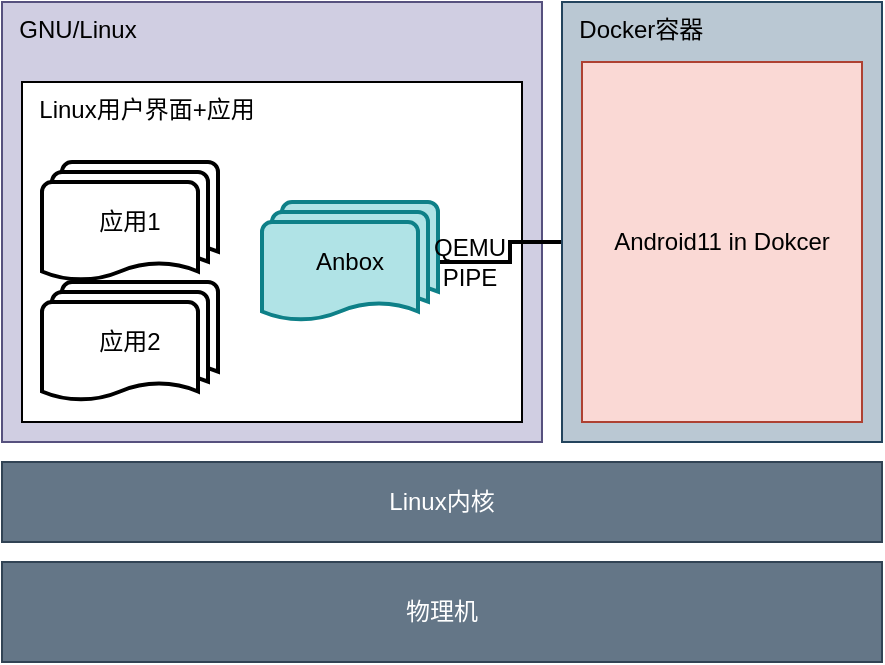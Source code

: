 <mxfile version="20.2.3" type="device"><diagram id="BWZ64X02QRxM8R3yrkuW" name="Page-1"><mxGraphModel dx="990" dy="547" grid="1" gridSize="10" guides="1" tooltips="1" connect="1" arrows="1" fold="1" page="1" pageScale="1" pageWidth="827" pageHeight="1169" math="0" shadow="0"><root><mxCell id="0"/><mxCell id="1" parent="0"/><mxCell id="dfGxnwlHYl9-c2D9PV9k-5" value="Linux内核" style="rounded=0;whiteSpace=wrap;html=1;fillColor=#647687;fontColor=#ffffff;strokeColor=#314354;align=center;horizontal=1;verticalAlign=middle;" parent="1" vertex="1"><mxGeometry x="180" y="380" width="440" height="40" as="geometry"/></mxCell><mxCell id="dfGxnwlHYl9-c2D9PV9k-3" value="物理机" style="rounded=0;whiteSpace=wrap;html=1;fillColor=#647687;fontColor=#ffffff;strokeColor=#314354;" parent="1" vertex="1"><mxGeometry x="180" y="430" width="440" height="50" as="geometry"/></mxCell><mxCell id="dfGxnwlHYl9-c2D9PV9k-8" value="&amp;nbsp; GNU/Linux" style="rounded=0;whiteSpace=wrap;html=1;fillColor=#d0cee2;strokeColor=#56517e;align=left;verticalAlign=top;" parent="1" vertex="1"><mxGeometry x="180" y="150" width="270" height="220" as="geometry"/></mxCell><mxCell id="dfGxnwlHYl9-c2D9PV9k-11" value="&amp;nbsp; Linux用户界面+应用" style="rounded=0;whiteSpace=wrap;html=1;align=left;verticalAlign=top;" parent="1" vertex="1"><mxGeometry x="190" y="190" width="250" height="170" as="geometry"/></mxCell><mxCell id="dfGxnwlHYl9-c2D9PV9k-18" value="应用1" style="strokeWidth=2;html=1;shape=mxgraph.flowchart.multi-document;whiteSpace=wrap;" parent="1" vertex="1"><mxGeometry x="200" y="230" width="88" height="60" as="geometry"/></mxCell><mxCell id="dfGxnwlHYl9-c2D9PV9k-29" style="edgeStyle=orthogonalEdgeStyle;rounded=0;orthogonalLoop=1;jettySize=auto;html=1;startArrow=none;startFill=0;endArrow=none;endFill=0;strokeWidth=2;" parent="1" source="dfGxnwlHYl9-c2D9PV9k-19" target="dfGxnwlHYl9-c2D9PV9k-27" edge="1"><mxGeometry relative="1" as="geometry"/></mxCell><mxCell id="dfGxnwlHYl9-c2D9PV9k-19" value="Anbox" style="strokeWidth=2;html=1;shape=mxgraph.flowchart.multi-document;whiteSpace=wrap;fillColor=#b0e3e6;strokeColor=#0e8088;" parent="1" vertex="1"><mxGeometry x="310" y="250" width="88" height="60" as="geometry"/></mxCell><mxCell id="dfGxnwlHYl9-c2D9PV9k-23" value="应用2" style="strokeWidth=2;html=1;shape=mxgraph.flowchart.multi-document;whiteSpace=wrap;" parent="1" vertex="1"><mxGeometry x="200" y="290" width="88" height="60" as="geometry"/></mxCell><mxCell id="dfGxnwlHYl9-c2D9PV9k-24" value="&amp;nbsp; Docker容器" style="rounded=0;whiteSpace=wrap;html=1;fillColor=#bac8d3;strokeColor=#23445d;align=left;verticalAlign=top;" parent="1" vertex="1"><mxGeometry x="460" y="150" width="160" height="220" as="geometry"/></mxCell><mxCell id="dfGxnwlHYl9-c2D9PV9k-27" value="Android11 in Dokcer" style="rounded=0;whiteSpace=wrap;html=1;fillColor=#fad9d5;strokeColor=#ae4132;" parent="1" vertex="1"><mxGeometry x="470" y="180" width="140" height="180" as="geometry"/></mxCell><mxCell id="dfGxnwlHYl9-c2D9PV9k-30" value="QEMU&lt;br&gt;PIPE" style="text;html=1;strokeColor=none;fillColor=none;align=center;verticalAlign=middle;whiteSpace=wrap;rounded=0;" parent="1" vertex="1"><mxGeometry x="384" y="265" width="60" height="30" as="geometry"/></mxCell></root></mxGraphModel></diagram></mxfile>